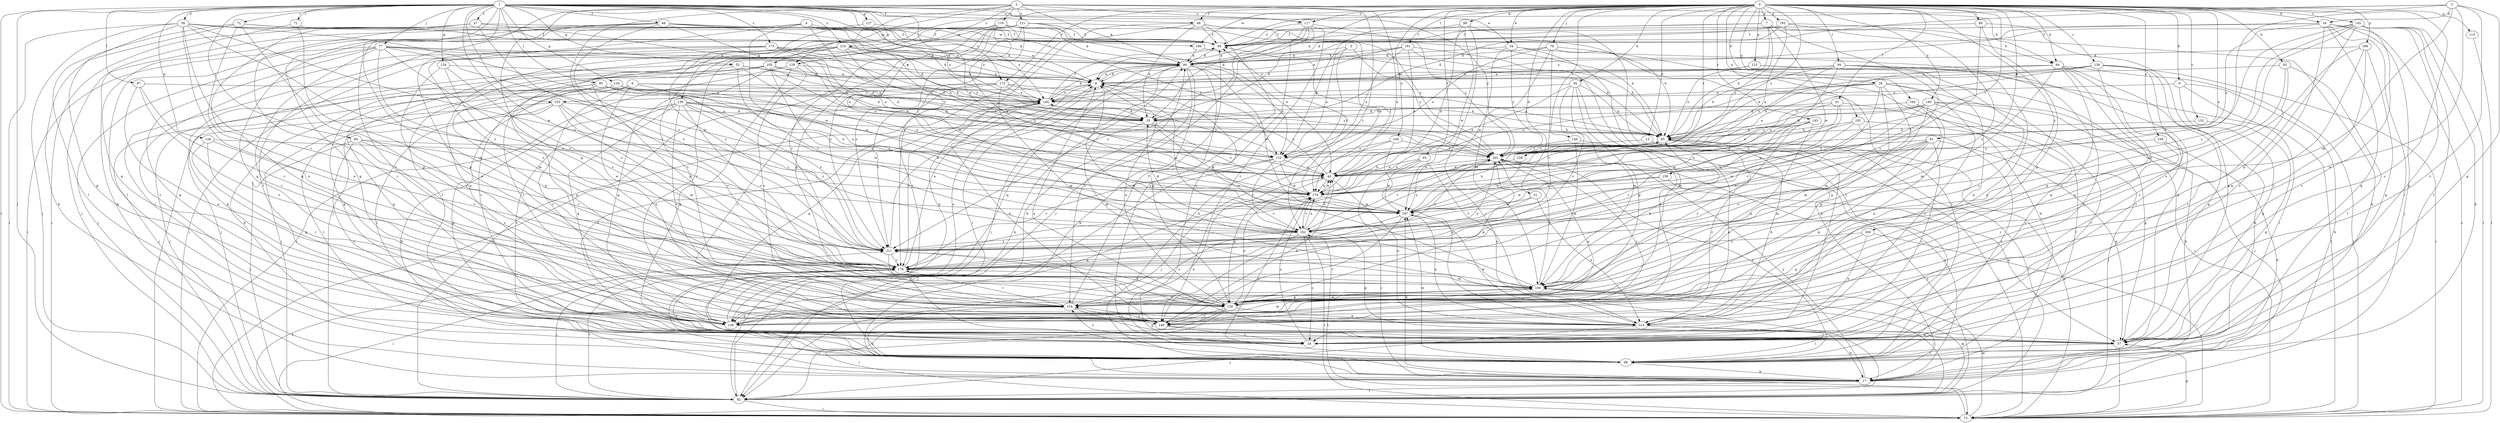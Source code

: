 strict digraph  {
0;
1;
2;
3;
4;
5;
6;
7;
8;
9;
13;
16;
17;
24;
28;
30;
31;
33;
34;
39;
40;
41;
45;
46;
47;
48;
49;
52;
57;
61;
63;
64;
65;
69;
71;
72;
73;
76;
77;
80;
82;
89;
90;
94;
95;
97;
98;
100;
105;
106;
113;
114;
117;
119;
121;
122;
123;
124;
126;
127;
129;
130;
135;
136;
138;
139;
143;
145;
146;
148;
152;
153;
154;
158;
159;
161;
162;
164;
169;
170;
172;
175;
178;
186;
187;
190;
191;
193;
194;
198;
200;
202;
210;
211;
0 -> 7  [label=a];
0 -> 9  [label=b];
0 -> 13  [label=b];
0 -> 16  [label=b];
0 -> 24  [label=c];
0 -> 28  [label=d];
0 -> 30  [label=d];
0 -> 31  [label=d];
0 -> 33  [label=d];
0 -> 34  [label=e];
0 -> 41  [label=f];
0 -> 45  [label=f];
0 -> 46  [label=f];
0 -> 61  [label=h];
0 -> 63  [label=h];
0 -> 64  [label=h];
0 -> 69  [label=i];
0 -> 76  [label=j];
0 -> 89  [label=k];
0 -> 94  [label=l];
0 -> 100  [label=m];
0 -> 113  [label=n];
0 -> 117  [label=o];
0 -> 123  [label=p];
0 -> 139  [label=r];
0 -> 143  [label=r];
0 -> 145  [label=r];
0 -> 148  [label=s];
0 -> 152  [label=s];
0 -> 158  [label=t];
0 -> 159  [label=t];
0 -> 161  [label=t];
0 -> 164  [label=u];
0 -> 169  [label=u];
0 -> 170  [label=u];
0 -> 172  [label=v];
0 -> 186  [label=w];
0 -> 190  [label=x];
0 -> 191  [label=x];
0 -> 193  [label=x];
0 -> 198  [label=y];
0 -> 200  [label=y];
0 -> 202  [label=y];
0 -> 210  [label=z];
1 -> 33  [label=d];
1 -> 34  [label=e];
1 -> 39  [label=e];
1 -> 40  [label=e];
1 -> 46  [label=f];
1 -> 47  [label=f];
1 -> 48  [label=f];
1 -> 52  [label=g];
1 -> 57  [label=g];
1 -> 71  [label=i];
1 -> 72  [label=i];
1 -> 73  [label=i];
1 -> 77  [label=j];
1 -> 80  [label=j];
1 -> 82  [label=j];
1 -> 95  [label=l];
1 -> 97  [label=l];
1 -> 117  [label=o];
1 -> 124  [label=p];
1 -> 126  [label=p];
1 -> 127  [label=p];
1 -> 129  [label=p];
1 -> 135  [label=q];
1 -> 146  [label=r];
1 -> 153  [label=s];
1 -> 172  [label=v];
1 -> 175  [label=v];
1 -> 202  [label=y];
1 -> 210  [label=z];
1 -> 211  [label=z];
2 -> 64  [label=h];
2 -> 90  [label=k];
2 -> 98  [label=l];
2 -> 105  [label=m];
2 -> 117  [label=o];
2 -> 119  [label=o];
2 -> 121  [label=o];
2 -> 129  [label=p];
2 -> 130  [label=p];
2 -> 136  [label=q];
2 -> 162  [label=t];
2 -> 170  [label=u];
2 -> 178  [label=v];
3 -> 16  [label=b];
3 -> 24  [label=c];
3 -> 33  [label=d];
3 -> 49  [label=f];
3 -> 57  [label=g];
3 -> 106  [label=m];
3 -> 114  [label=n];
3 -> 211  [label=z];
4 -> 8  [label=a];
4 -> 40  [label=e];
4 -> 90  [label=k];
4 -> 98  [label=l];
4 -> 114  [label=n];
4 -> 138  [label=q];
4 -> 186  [label=w];
4 -> 187  [label=w];
4 -> 194  [label=x];
5 -> 17  [label=b];
5 -> 90  [label=k];
5 -> 122  [label=o];
5 -> 202  [label=y];
6 -> 33  [label=d];
6 -> 82  [label=j];
6 -> 98  [label=l];
6 -> 114  [label=n];
6 -> 146  [label=r];
6 -> 194  [label=x];
6 -> 211  [label=z];
7 -> 49  [label=f];
7 -> 64  [label=h];
7 -> 65  [label=h];
7 -> 90  [label=k];
7 -> 162  [label=t];
7 -> 187  [label=w];
7 -> 202  [label=y];
8 -> 90  [label=k];
8 -> 98  [label=l];
8 -> 106  [label=m];
8 -> 153  [label=s];
8 -> 194  [label=x];
9 -> 17  [label=b];
9 -> 57  [label=g];
9 -> 98  [label=l];
9 -> 194  [label=x];
13 -> 24  [label=c];
13 -> 73  [label=i];
13 -> 114  [label=n];
13 -> 122  [label=o];
16 -> 24  [label=c];
16 -> 49  [label=f];
16 -> 57  [label=g];
16 -> 73  [label=i];
16 -> 82  [label=j];
16 -> 98  [label=l];
16 -> 194  [label=x];
16 -> 202  [label=y];
17 -> 82  [label=j];
17 -> 154  [label=s];
17 -> 187  [label=w];
17 -> 202  [label=y];
24 -> 154  [label=s];
24 -> 170  [label=u];
24 -> 194  [label=x];
28 -> 24  [label=c];
28 -> 40  [label=e];
28 -> 65  [label=h];
28 -> 73  [label=i];
28 -> 98  [label=l];
28 -> 106  [label=m];
28 -> 130  [label=p];
28 -> 178  [label=v];
28 -> 194  [label=x];
30 -> 40  [label=e];
30 -> 65  [label=h];
30 -> 106  [label=m];
30 -> 130  [label=p];
30 -> 146  [label=r];
30 -> 178  [label=v];
30 -> 194  [label=x];
31 -> 114  [label=n];
31 -> 162  [label=t];
31 -> 187  [label=w];
33 -> 65  [label=h];
33 -> 106  [label=m];
33 -> 170  [label=u];
33 -> 187  [label=w];
34 -> 17  [label=b];
34 -> 57  [label=g];
34 -> 90  [label=k];
34 -> 106  [label=m];
34 -> 202  [label=y];
39 -> 8  [label=a];
39 -> 49  [label=f];
39 -> 57  [label=g];
39 -> 73  [label=i];
39 -> 82  [label=j];
39 -> 114  [label=n];
39 -> 170  [label=u];
39 -> 178  [label=v];
39 -> 187  [label=w];
39 -> 211  [label=z];
40 -> 49  [label=f];
40 -> 114  [label=n];
40 -> 130  [label=p];
40 -> 170  [label=u];
40 -> 194  [label=x];
41 -> 24  [label=c];
41 -> 33  [label=d];
41 -> 40  [label=e];
41 -> 170  [label=u];
41 -> 187  [label=w];
45 -> 40  [label=e];
45 -> 73  [label=i];
45 -> 114  [label=n];
45 -> 178  [label=v];
45 -> 187  [label=w];
46 -> 17  [label=b];
46 -> 24  [label=c];
46 -> 33  [label=d];
46 -> 49  [label=f];
46 -> 65  [label=h];
46 -> 170  [label=u];
46 -> 178  [label=v];
47 -> 49  [label=f];
47 -> 73  [label=i];
47 -> 138  [label=q];
47 -> 146  [label=r];
47 -> 170  [label=u];
47 -> 211  [label=z];
48 -> 8  [label=a];
48 -> 33  [label=d];
48 -> 49  [label=f];
48 -> 82  [label=j];
48 -> 106  [label=m];
48 -> 122  [label=o];
48 -> 138  [label=q];
48 -> 162  [label=t];
48 -> 194  [label=x];
49 -> 90  [label=k];
52 -> 8  [label=a];
52 -> 33  [label=d];
52 -> 57  [label=g];
52 -> 130  [label=p];
52 -> 162  [label=t];
52 -> 170  [label=u];
57 -> 8  [label=a];
57 -> 73  [label=i];
57 -> 98  [label=l];
61 -> 24  [label=c];
61 -> 57  [label=g];
61 -> 106  [label=m];
61 -> 138  [label=q];
61 -> 170  [label=u];
61 -> 178  [label=v];
61 -> 187  [label=w];
61 -> 202  [label=y];
63 -> 8  [label=a];
63 -> 24  [label=c];
63 -> 98  [label=l];
63 -> 154  [label=s];
64 -> 8  [label=a];
64 -> 17  [label=b];
64 -> 24  [label=c];
64 -> 40  [label=e];
64 -> 73  [label=i];
64 -> 106  [label=m];
64 -> 130  [label=p];
64 -> 138  [label=q];
64 -> 194  [label=x];
65 -> 8  [label=a];
65 -> 82  [label=j];
65 -> 122  [label=o];
65 -> 146  [label=r];
65 -> 170  [label=u];
65 -> 202  [label=y];
69 -> 49  [label=f];
69 -> 57  [label=g];
69 -> 130  [label=p];
69 -> 178  [label=v];
71 -> 17  [label=b];
71 -> 49  [label=f];
71 -> 130  [label=p];
72 -> 17  [label=b];
72 -> 49  [label=f];
72 -> 98  [label=l];
72 -> 114  [label=n];
72 -> 130  [label=p];
72 -> 194  [label=x];
73 -> 57  [label=g];
73 -> 65  [label=h];
73 -> 106  [label=m];
73 -> 162  [label=t];
73 -> 194  [label=x];
73 -> 211  [label=z];
76 -> 17  [label=b];
76 -> 90  [label=k];
76 -> 98  [label=l];
76 -> 122  [label=o];
76 -> 178  [label=v];
76 -> 187  [label=w];
77 -> 57  [label=g];
77 -> 65  [label=h];
77 -> 73  [label=i];
77 -> 82  [label=j];
77 -> 90  [label=k];
77 -> 146  [label=r];
77 -> 178  [label=v];
77 -> 187  [label=w];
77 -> 202  [label=y];
77 -> 211  [label=z];
80 -> 24  [label=c];
80 -> 82  [label=j];
80 -> 154  [label=s];
80 -> 178  [label=v];
80 -> 187  [label=w];
80 -> 202  [label=y];
82 -> 73  [label=i];
82 -> 90  [label=k];
82 -> 106  [label=m];
82 -> 178  [label=v];
82 -> 202  [label=y];
89 -> 49  [label=f];
89 -> 82  [label=j];
89 -> 98  [label=l];
89 -> 122  [label=o];
89 -> 170  [label=u];
89 -> 187  [label=w];
90 -> 8  [label=a];
90 -> 17  [label=b];
90 -> 82  [label=j];
90 -> 122  [label=o];
90 -> 130  [label=p];
90 -> 138  [label=q];
90 -> 154  [label=s];
90 -> 187  [label=w];
94 -> 8  [label=a];
94 -> 24  [label=c];
94 -> 65  [label=h];
94 -> 114  [label=n];
94 -> 154  [label=s];
94 -> 170  [label=u];
94 -> 202  [label=y];
95 -> 33  [label=d];
95 -> 40  [label=e];
95 -> 82  [label=j];
95 -> 130  [label=p];
95 -> 138  [label=q];
95 -> 194  [label=x];
95 -> 202  [label=y];
97 -> 114  [label=n];
97 -> 154  [label=s];
97 -> 178  [label=v];
97 -> 194  [label=x];
98 -> 17  [label=b];
98 -> 40  [label=e];
98 -> 90  [label=k];
98 -> 170  [label=u];
98 -> 178  [label=v];
98 -> 187  [label=w];
98 -> 202  [label=y];
100 -> 82  [label=j];
100 -> 114  [label=n];
100 -> 122  [label=o];
100 -> 202  [label=y];
105 -> 8  [label=a];
105 -> 17  [label=b];
105 -> 33  [label=d];
105 -> 82  [label=j];
105 -> 122  [label=o];
105 -> 146  [label=r];
105 -> 162  [label=t];
106 -> 8  [label=a];
106 -> 65  [label=h];
106 -> 82  [label=j];
106 -> 130  [label=p];
106 -> 154  [label=s];
106 -> 202  [label=y];
113 -> 73  [label=i];
114 -> 17  [label=b];
114 -> 65  [label=h];
114 -> 82  [label=j];
114 -> 98  [label=l];
114 -> 187  [label=w];
117 -> 8  [label=a];
117 -> 24  [label=c];
117 -> 49  [label=f];
117 -> 82  [label=j];
117 -> 146  [label=r];
117 -> 202  [label=y];
117 -> 211  [label=z];
119 -> 49  [label=f];
119 -> 65  [label=h];
119 -> 90  [label=k];
119 -> 122  [label=o];
119 -> 146  [label=r];
119 -> 154  [label=s];
119 -> 170  [label=u];
119 -> 178  [label=v];
119 -> 211  [label=z];
121 -> 24  [label=c];
121 -> 40  [label=e];
121 -> 49  [label=f];
121 -> 82  [label=j];
121 -> 98  [label=l];
121 -> 130  [label=p];
121 -> 202  [label=y];
121 -> 211  [label=z];
122 -> 40  [label=e];
122 -> 82  [label=j];
122 -> 162  [label=t];
122 -> 178  [label=v];
122 -> 187  [label=w];
122 -> 194  [label=x];
123 -> 8  [label=a];
123 -> 65  [label=h];
123 -> 73  [label=i];
123 -> 114  [label=n];
124 -> 8  [label=a];
124 -> 154  [label=s];
124 -> 178  [label=v];
124 -> 211  [label=z];
126 -> 122  [label=o];
126 -> 138  [label=q];
126 -> 146  [label=r];
126 -> 178  [label=v];
127 -> 49  [label=f];
127 -> 211  [label=z];
129 -> 8  [label=a];
129 -> 57  [label=g];
129 -> 73  [label=i];
129 -> 138  [label=q];
129 -> 154  [label=s];
130 -> 8  [label=a];
130 -> 73  [label=i];
130 -> 82  [label=j];
130 -> 106  [label=m];
130 -> 114  [label=n];
130 -> 146  [label=r];
130 -> 170  [label=u];
130 -> 211  [label=z];
135 -> 40  [label=e];
135 -> 82  [label=j];
135 -> 138  [label=q];
135 -> 170  [label=u];
135 -> 194  [label=x];
136 -> 17  [label=b];
136 -> 24  [label=c];
136 -> 33  [label=d];
136 -> 40  [label=e];
136 -> 138  [label=q];
136 -> 154  [label=s];
136 -> 178  [label=v];
136 -> 187  [label=w];
136 -> 202  [label=y];
136 -> 211  [label=z];
138 -> 8  [label=a];
138 -> 106  [label=m];
139 -> 8  [label=a];
139 -> 57  [label=g];
139 -> 65  [label=h];
139 -> 73  [label=i];
139 -> 138  [label=q];
139 -> 146  [label=r];
139 -> 202  [label=y];
143 -> 40  [label=e];
143 -> 65  [label=h];
143 -> 130  [label=p];
143 -> 154  [label=s];
143 -> 178  [label=v];
143 -> 187  [label=w];
145 -> 17  [label=b];
145 -> 24  [label=c];
145 -> 49  [label=f];
145 -> 57  [label=g];
145 -> 73  [label=i];
145 -> 98  [label=l];
145 -> 106  [label=m];
145 -> 130  [label=p];
145 -> 162  [label=t];
145 -> 211  [label=z];
146 -> 24  [label=c];
146 -> 40  [label=e];
146 -> 57  [label=g];
146 -> 154  [label=s];
146 -> 194  [label=x];
146 -> 202  [label=y];
148 -> 17  [label=b];
148 -> 106  [label=m];
148 -> 202  [label=y];
152 -> 57  [label=g];
152 -> 65  [label=h];
153 -> 33  [label=d];
153 -> 57  [label=g];
153 -> 73  [label=i];
153 -> 98  [label=l];
153 -> 106  [label=m];
153 -> 162  [label=t];
153 -> 178  [label=v];
154 -> 49  [label=f];
154 -> 57  [label=g];
154 -> 138  [label=q];
154 -> 146  [label=r];
154 -> 178  [label=v];
158 -> 40  [label=e];
158 -> 187  [label=w];
159 -> 57  [label=g];
159 -> 170  [label=u];
159 -> 187  [label=w];
161 -> 8  [label=a];
161 -> 40  [label=e];
161 -> 65  [label=h];
161 -> 90  [label=k];
161 -> 122  [label=o];
161 -> 138  [label=q];
161 -> 194  [label=x];
162 -> 8  [label=a];
162 -> 24  [label=c];
162 -> 33  [label=d];
162 -> 40  [label=e];
162 -> 57  [label=g];
162 -> 73  [label=i];
162 -> 146  [label=r];
162 -> 154  [label=s];
162 -> 170  [label=u];
162 -> 202  [label=y];
162 -> 211  [label=z];
164 -> 33  [label=d];
164 -> 98  [label=l];
164 -> 114  [label=n];
164 -> 130  [label=p];
169 -> 17  [label=b];
169 -> 146  [label=r];
169 -> 202  [label=y];
170 -> 40  [label=e];
170 -> 49  [label=f];
170 -> 65  [label=h];
170 -> 138  [label=q];
170 -> 162  [label=t];
170 -> 187  [label=w];
172 -> 65  [label=h];
172 -> 82  [label=j];
172 -> 106  [label=m];
172 -> 146  [label=r];
172 -> 194  [label=x];
172 -> 202  [label=y];
172 -> 211  [label=z];
175 -> 8  [label=a];
175 -> 24  [label=c];
175 -> 65  [label=h];
175 -> 90  [label=k];
175 -> 98  [label=l];
175 -> 106  [label=m];
175 -> 122  [label=o];
178 -> 8  [label=a];
178 -> 73  [label=i];
178 -> 82  [label=j];
178 -> 106  [label=m];
178 -> 202  [label=y];
186 -> 65  [label=h];
186 -> 90  [label=k];
187 -> 65  [label=h];
187 -> 114  [label=n];
187 -> 146  [label=r];
187 -> 162  [label=t];
190 -> 17  [label=b];
190 -> 33  [label=d];
190 -> 57  [label=g];
190 -> 65  [label=h];
190 -> 82  [label=j];
190 -> 106  [label=m];
190 -> 178  [label=v];
190 -> 202  [label=y];
191 -> 65  [label=h];
191 -> 82  [label=j];
191 -> 98  [label=l];
191 -> 170  [label=u];
191 -> 211  [label=z];
193 -> 17  [label=b];
193 -> 33  [label=d];
193 -> 40  [label=e];
193 -> 49  [label=f];
193 -> 90  [label=k];
193 -> 211  [label=z];
194 -> 33  [label=d];
194 -> 49  [label=f];
194 -> 90  [label=k];
194 -> 138  [label=q];
194 -> 178  [label=v];
198 -> 57  [label=g];
198 -> 90  [label=k];
198 -> 138  [label=q];
198 -> 146  [label=r];
198 -> 154  [label=s];
200 -> 73  [label=i];
200 -> 114  [label=n];
200 -> 130  [label=p];
200 -> 211  [label=z];
202 -> 40  [label=e];
202 -> 130  [label=p];
202 -> 138  [label=q];
202 -> 162  [label=t];
210 -> 8  [label=a];
210 -> 24  [label=c];
210 -> 40  [label=e];
210 -> 73  [label=i];
210 -> 90  [label=k];
210 -> 130  [label=p];
210 -> 138  [label=q];
210 -> 187  [label=w];
210 -> 194  [label=x];
211 -> 90  [label=k];
211 -> 130  [label=p];
211 -> 154  [label=s];
211 -> 178  [label=v];
211 -> 202  [label=y];
}
